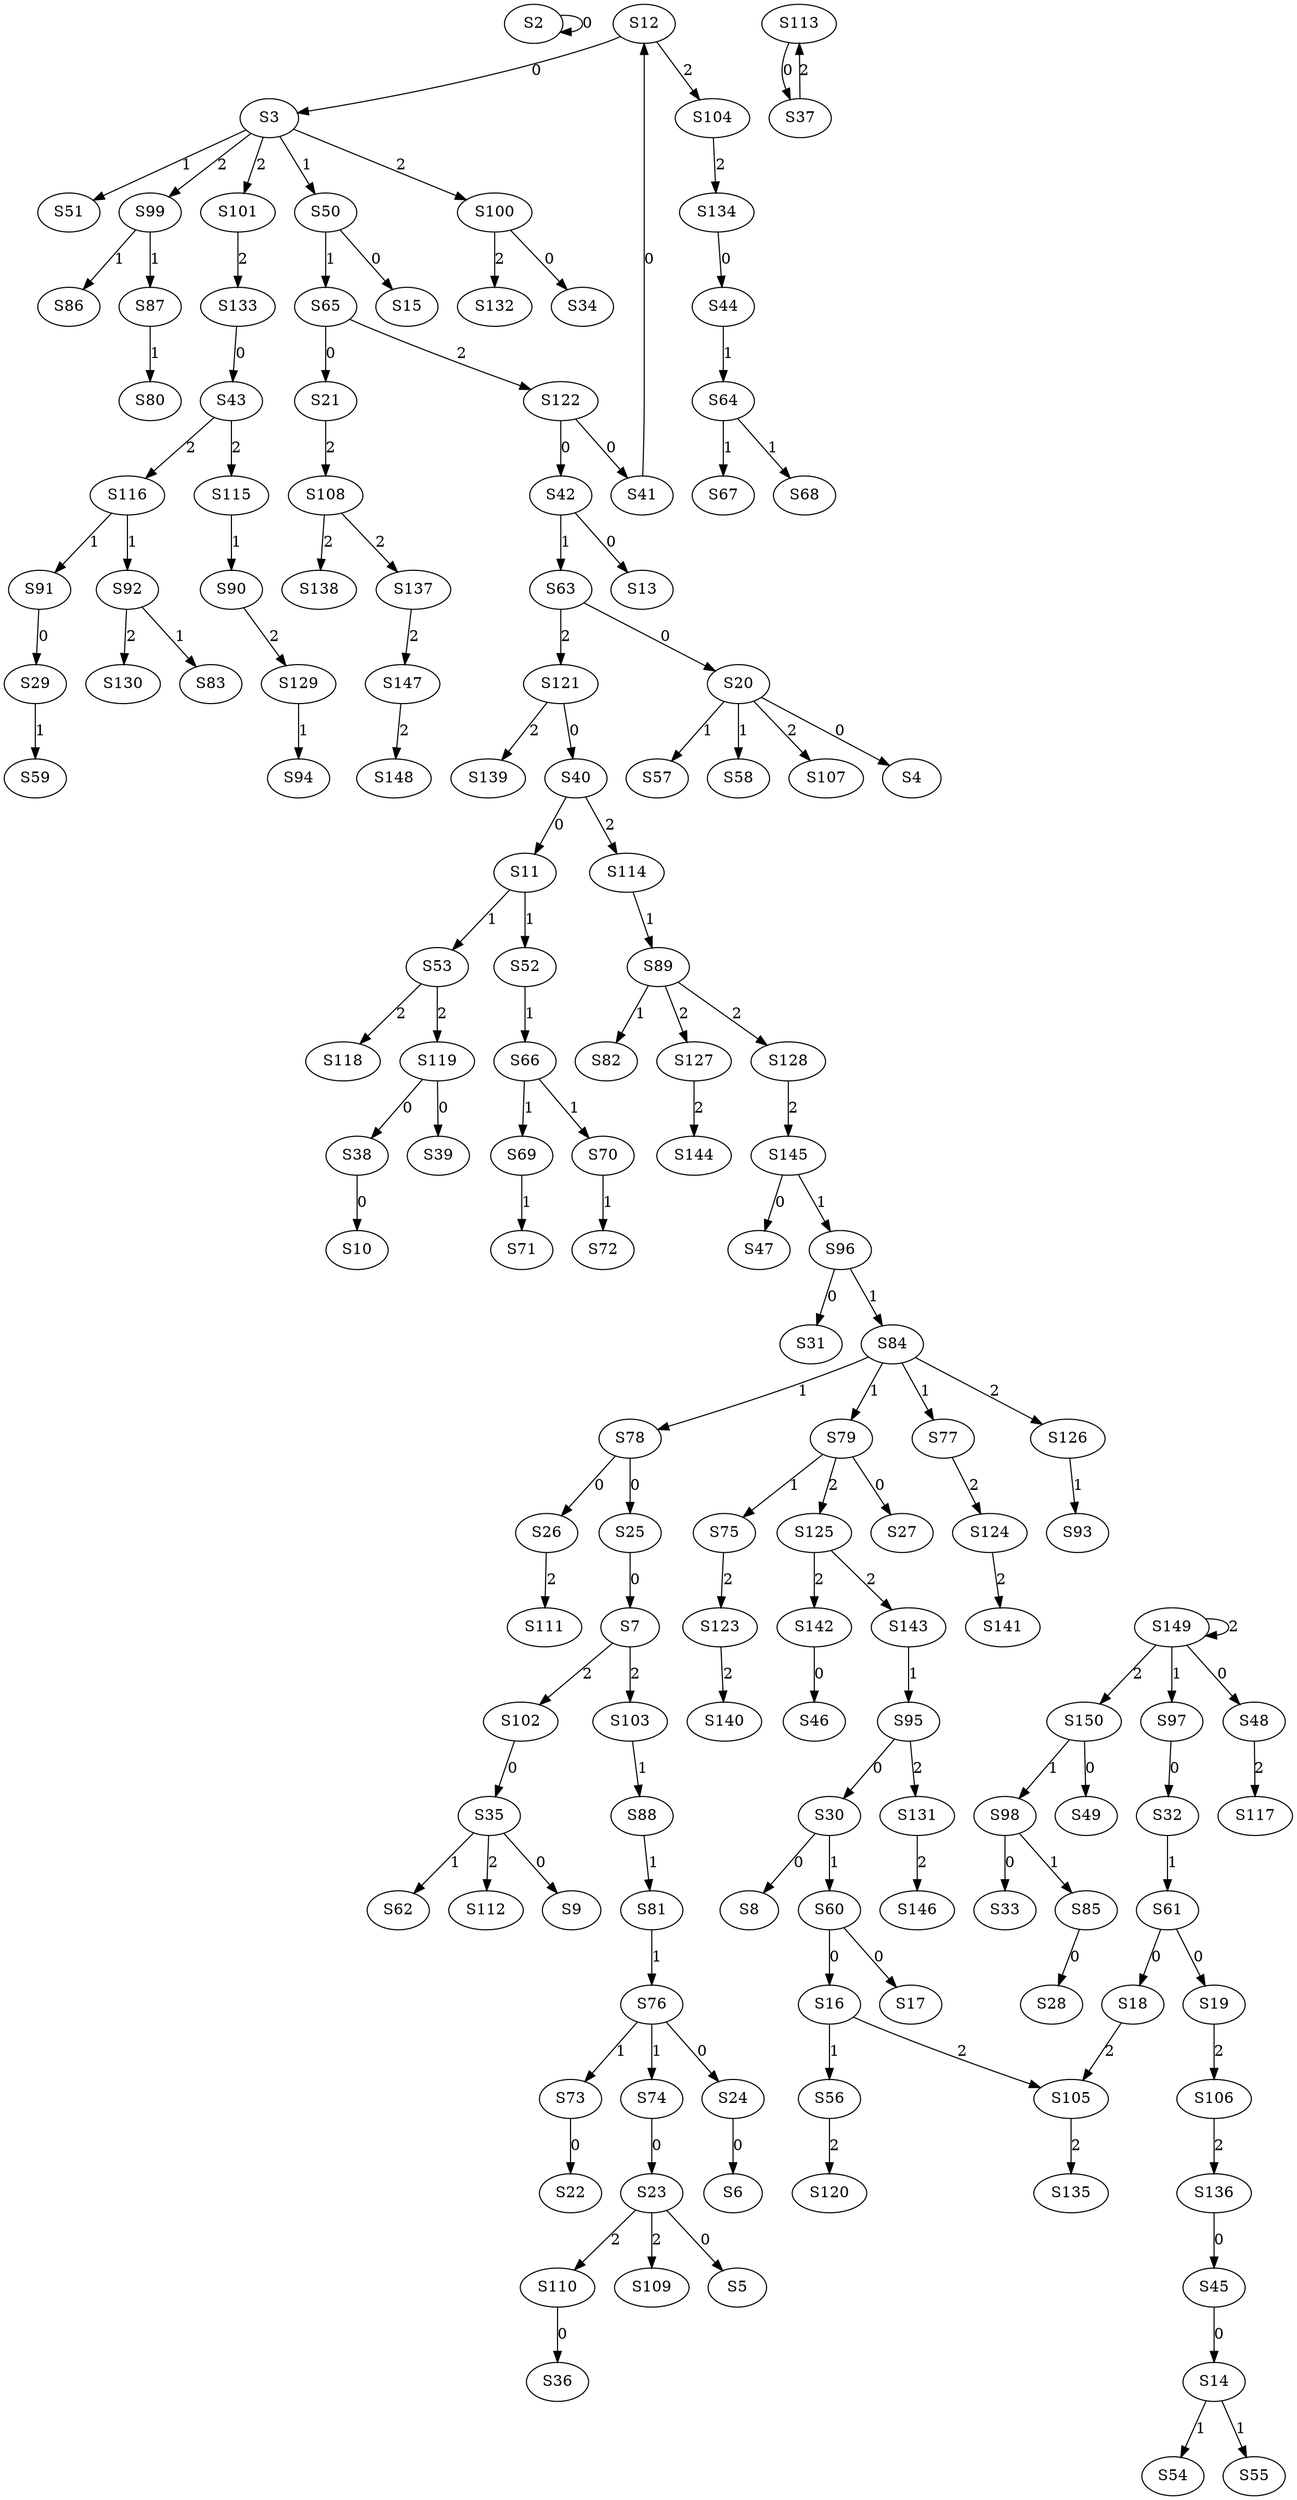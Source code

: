 strict digraph {
	S2 -> S2 [ label = 0 ];
	S12 -> S3 [ label = 0 ];
	S20 -> S4 [ label = 0 ];
	S23 -> S5 [ label = 0 ];
	S24 -> S6 [ label = 0 ];
	S25 -> S7 [ label = 0 ];
	S30 -> S8 [ label = 0 ];
	S35 -> S9 [ label = 0 ];
	S38 -> S10 [ label = 0 ];
	S40 -> S11 [ label = 0 ];
	S41 -> S12 [ label = 0 ];
	S42 -> S13 [ label = 0 ];
	S45 -> S14 [ label = 0 ];
	S50 -> S15 [ label = 0 ];
	S60 -> S16 [ label = 0 ];
	S60 -> S17 [ label = 0 ];
	S61 -> S18 [ label = 0 ];
	S61 -> S19 [ label = 0 ];
	S63 -> S20 [ label = 0 ];
	S65 -> S21 [ label = 0 ];
	S73 -> S22 [ label = 0 ];
	S74 -> S23 [ label = 0 ];
	S76 -> S24 [ label = 0 ];
	S78 -> S25 [ label = 0 ];
	S78 -> S26 [ label = 0 ];
	S79 -> S27 [ label = 0 ];
	S85 -> S28 [ label = 0 ];
	S91 -> S29 [ label = 0 ];
	S95 -> S30 [ label = 0 ];
	S96 -> S31 [ label = 0 ];
	S97 -> S32 [ label = 0 ];
	S98 -> S33 [ label = 0 ];
	S100 -> S34 [ label = 0 ];
	S102 -> S35 [ label = 0 ];
	S110 -> S36 [ label = 0 ];
	S113 -> S37 [ label = 0 ];
	S119 -> S38 [ label = 0 ];
	S119 -> S39 [ label = 0 ];
	S121 -> S40 [ label = 0 ];
	S122 -> S41 [ label = 0 ];
	S122 -> S42 [ label = 0 ];
	S133 -> S43 [ label = 0 ];
	S134 -> S44 [ label = 0 ];
	S136 -> S45 [ label = 0 ];
	S142 -> S46 [ label = 0 ];
	S145 -> S47 [ label = 0 ];
	S149 -> S48 [ label = 0 ];
	S150 -> S49 [ label = 0 ];
	S3 -> S50 [ label = 1 ];
	S3 -> S51 [ label = 1 ];
	S11 -> S52 [ label = 1 ];
	S11 -> S53 [ label = 1 ];
	S14 -> S54 [ label = 1 ];
	S14 -> S55 [ label = 1 ];
	S16 -> S56 [ label = 1 ];
	S20 -> S57 [ label = 1 ];
	S20 -> S58 [ label = 1 ];
	S29 -> S59 [ label = 1 ];
	S30 -> S60 [ label = 1 ];
	S32 -> S61 [ label = 1 ];
	S35 -> S62 [ label = 1 ];
	S42 -> S63 [ label = 1 ];
	S44 -> S64 [ label = 1 ];
	S50 -> S65 [ label = 1 ];
	S52 -> S66 [ label = 1 ];
	S64 -> S67 [ label = 1 ];
	S64 -> S68 [ label = 1 ];
	S66 -> S69 [ label = 1 ];
	S66 -> S70 [ label = 1 ];
	S69 -> S71 [ label = 1 ];
	S70 -> S72 [ label = 1 ];
	S76 -> S73 [ label = 1 ];
	S76 -> S74 [ label = 1 ];
	S79 -> S75 [ label = 1 ];
	S81 -> S76 [ label = 1 ];
	S84 -> S77 [ label = 1 ];
	S84 -> S78 [ label = 1 ];
	S84 -> S79 [ label = 1 ];
	S87 -> S80 [ label = 1 ];
	S88 -> S81 [ label = 1 ];
	S89 -> S82 [ label = 1 ];
	S92 -> S83 [ label = 1 ];
	S96 -> S84 [ label = 1 ];
	S98 -> S85 [ label = 1 ];
	S99 -> S86 [ label = 1 ];
	S99 -> S87 [ label = 1 ];
	S103 -> S88 [ label = 1 ];
	S114 -> S89 [ label = 1 ];
	S115 -> S90 [ label = 1 ];
	S116 -> S91 [ label = 1 ];
	S116 -> S92 [ label = 1 ];
	S126 -> S93 [ label = 1 ];
	S129 -> S94 [ label = 1 ];
	S143 -> S95 [ label = 1 ];
	S145 -> S96 [ label = 1 ];
	S149 -> S97 [ label = 1 ];
	S150 -> S98 [ label = 1 ];
	S3 -> S99 [ label = 2 ];
	S3 -> S100 [ label = 2 ];
	S3 -> S101 [ label = 2 ];
	S7 -> S102 [ label = 2 ];
	S7 -> S103 [ label = 2 ];
	S12 -> S104 [ label = 2 ];
	S16 -> S105 [ label = 2 ];
	S19 -> S106 [ label = 2 ];
	S20 -> S107 [ label = 2 ];
	S21 -> S108 [ label = 2 ];
	S23 -> S109 [ label = 2 ];
	S23 -> S110 [ label = 2 ];
	S26 -> S111 [ label = 2 ];
	S35 -> S112 [ label = 2 ];
	S37 -> S113 [ label = 2 ];
	S40 -> S114 [ label = 2 ];
	S43 -> S115 [ label = 2 ];
	S43 -> S116 [ label = 2 ];
	S48 -> S117 [ label = 2 ];
	S53 -> S118 [ label = 2 ];
	S53 -> S119 [ label = 2 ];
	S56 -> S120 [ label = 2 ];
	S63 -> S121 [ label = 2 ];
	S65 -> S122 [ label = 2 ];
	S75 -> S123 [ label = 2 ];
	S77 -> S124 [ label = 2 ];
	S79 -> S125 [ label = 2 ];
	S84 -> S126 [ label = 2 ];
	S89 -> S127 [ label = 2 ];
	S89 -> S128 [ label = 2 ];
	S90 -> S129 [ label = 2 ];
	S92 -> S130 [ label = 2 ];
	S95 -> S131 [ label = 2 ];
	S100 -> S132 [ label = 2 ];
	S101 -> S133 [ label = 2 ];
	S104 -> S134 [ label = 2 ];
	S105 -> S135 [ label = 2 ];
	S106 -> S136 [ label = 2 ];
	S108 -> S137 [ label = 2 ];
	S108 -> S138 [ label = 2 ];
	S121 -> S139 [ label = 2 ];
	S123 -> S140 [ label = 2 ];
	S124 -> S141 [ label = 2 ];
	S125 -> S142 [ label = 2 ];
	S125 -> S143 [ label = 2 ];
	S127 -> S144 [ label = 2 ];
	S128 -> S145 [ label = 2 ];
	S131 -> S146 [ label = 2 ];
	S137 -> S147 [ label = 2 ];
	S147 -> S148 [ label = 2 ];
	S149 -> S149 [ label = 2 ];
	S149 -> S150 [ label = 2 ];
	S18 -> S105 [ label = 2 ];
}